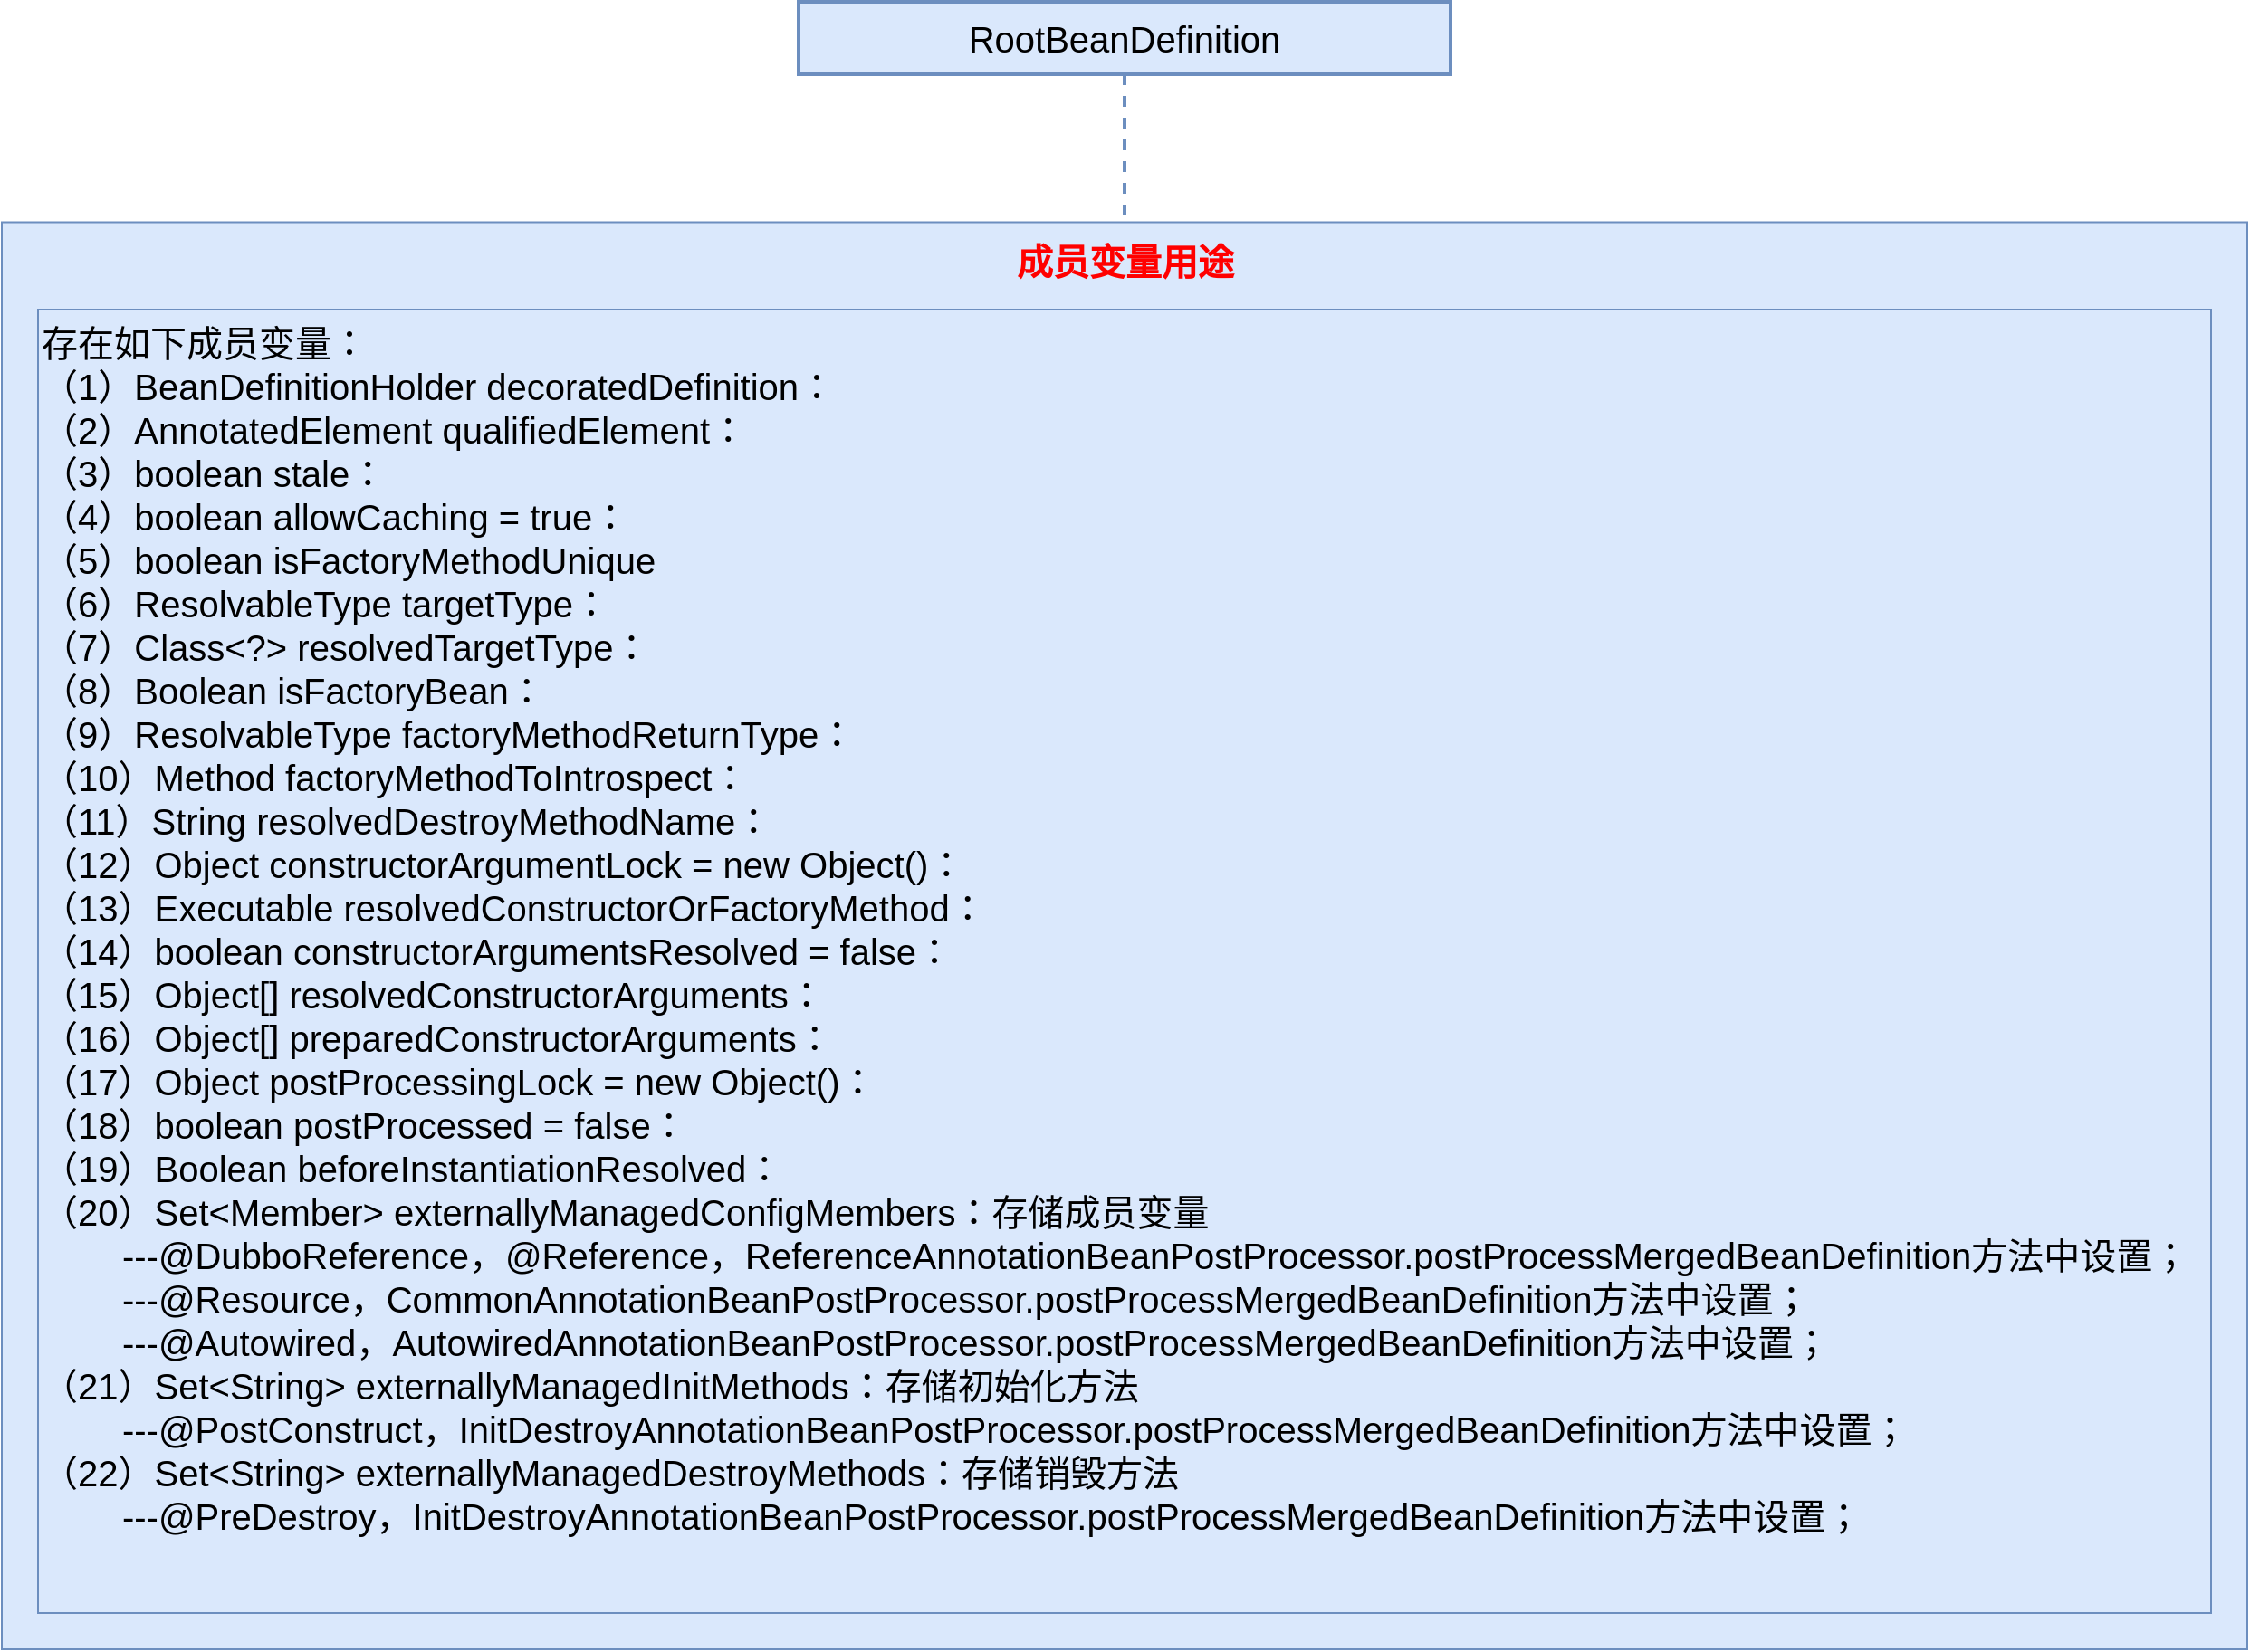 <mxfile version="26.0.4">
  <diagram name="第 1 页" id="A2wYnKDMZFF023bxGnZ8">
    <mxGraphModel dx="607" dy="844" grid="1" gridSize="10" guides="1" tooltips="1" connect="1" arrows="1" fold="1" page="1" pageScale="1" pageWidth="827" pageHeight="1169" math="0" shadow="0">
      <root>
        <mxCell id="0" />
        <mxCell id="1" parent="0" />
        <mxCell id="tHCy42ypWK_uThyhraDl-21" value="RootBeanDefinition" style="shape=umlLifeline;perimeter=lifelinePerimeter;whiteSpace=wrap;html=1;container=1;dropTarget=0;collapsible=0;recursiveResize=0;outlineConnect=0;portConstraint=eastwest;newEdgeStyle={&quot;curved&quot;:0,&quot;rounded&quot;:0};fontSize=20;fillColor=#dae8fc;strokeColor=#6c8ebf;strokeWidth=2;" parent="1" vertex="1">
          <mxGeometry x="1500" y="120" width="360" height="650" as="geometry" />
        </mxCell>
        <mxCell id="tHCy42ypWK_uThyhraDl-22" value="" style="html=1;whiteSpace=wrap;fontSize=20;fillColor=#dae8fc;strokeColor=#6c8ebf;" parent="1" vertex="1">
          <mxGeometry x="1060" y="241.75" width="1240" height="788.25" as="geometry" />
        </mxCell>
        <mxCell id="tHCy42ypWK_uThyhraDl-36" value="&lt;span style=&quot;&quot;&gt;存在如下成员变量：&lt;/span&gt;&lt;div&gt;&lt;span style=&quot;&quot;&gt;&lt;div&gt;（1）BeanDefinitionHolder decoratedDefinition：&lt;/div&gt;&lt;div&gt;（2）AnnotatedElement qualifiedElement：&lt;/div&gt;&lt;div&gt;（3）boolean stale：&lt;/div&gt;&lt;div&gt;（4）boolean allowCaching = true：&lt;/div&gt;&lt;div&gt;&lt;span style=&quot;background-color: transparent;&quot;&gt;（5）&lt;/span&gt;&lt;span style=&quot;background-color: transparent;&quot;&gt;boolean isFactoryMethodUnique&lt;/span&gt;&lt;br&gt;&lt;/div&gt;&lt;div&gt;（6）&lt;span style=&quot;background-color: transparent;&quot;&gt;ResolvableType targetType&lt;font&gt;：&lt;/font&gt;&lt;/span&gt;&lt;/div&gt;&lt;/span&gt;&lt;span style=&quot;&quot;&gt;&lt;div&gt;（7）Class&amp;lt;?&amp;gt; resolvedTargetType：&lt;/div&gt;&lt;div&gt;（8）Boolean isFactoryBean：&lt;/div&gt;&lt;div&gt;（9）ResolvableType factoryMethodReturnType：&lt;/div&gt;&lt;div&gt;（10）Method factoryMethodToIntrospect：&lt;/div&gt;&lt;div&gt;（11）String resolvedDestroyMethodName：&lt;/div&gt;&lt;div&gt;（12）Object constructorArgumentLock = new Object()：&lt;/div&gt;&lt;div&gt;（13）Executable resolvedConstructorOrFactoryMethod：&lt;/div&gt;&lt;div&gt;（14）boolean constructorArgumentsResolved = false：&lt;/div&gt;&lt;div&gt;（15）Object[] resolvedConstructorArguments：&lt;/div&gt;&lt;div&gt;（16）Object[] preparedConstructorArguments：&lt;/div&gt;&lt;div&gt;（17）Object postProcessingLock = new Object()：&lt;/div&gt;&lt;div&gt;（18）&lt;span style=&quot;background-color: transparent; color: light-dark(rgb(0, 0, 0), rgb(255, 255, 255));&quot;&gt;boolean postProcessed = false：&lt;/span&gt;&lt;/div&gt;&lt;div&gt;&lt;span style=&quot;background-color: transparent; color: light-dark(rgb(0, 0, 0), rgb(255, 255, 255));&quot;&gt;（19）&lt;/span&gt;&lt;span style=&quot;background-color: transparent;&quot;&gt;Boolean beforeInstantiationResolved：&lt;/span&gt;&lt;/div&gt;&lt;div&gt;&lt;span style=&quot;background-color: transparent;&quot;&gt;（20）&lt;/span&gt;&lt;span style=&quot;background-color: transparent;&quot;&gt;Set&amp;lt;Member&amp;gt; externallyManagedConfigMembers：存储成员变量&lt;/span&gt;&lt;/div&gt;&lt;div&gt;&lt;span style=&quot;background-color: transparent;&quot;&gt;&lt;span style=&quot;white-space: pre;&quot;&gt;&#x9;&lt;/span&gt;---&lt;/span&gt;&lt;span style=&quot;background-color: transparent;&quot;&gt;@DubboReference，@Reference&lt;/span&gt;&lt;span style=&quot;background-color: transparent; color: light-dark(rgb(0, 0, 0), rgb(255, 255, 255));&quot;&gt;，&lt;/span&gt;&lt;span style=&quot;background-color: transparent; color: light-dark(rgb(0, 0, 0), rgb(255, 255, 255));&quot;&gt;ReferenceAnnotationBeanPostProcessor.postProcessMergedBeanDefinition方法中设置；&lt;/span&gt;&lt;/div&gt;&lt;div&gt;&lt;span style=&quot;background-color: transparent;&quot;&gt;&lt;span style=&quot;white-space: pre;&quot;&gt;&#x9;&lt;/span&gt;---&lt;/span&gt;&lt;span style=&quot;background-color: transparent;&quot;&gt;@Resource，&lt;/span&gt;&lt;span style=&quot;background-color: transparent; color: light-dark(rgb(0, 0, 0), rgb(255, 255, 255));&quot;&gt;CommonAnnotationBeanPostProcessor.postProcessMergedBeanDefinition方法中设置；&lt;/span&gt;&lt;/div&gt;&lt;div&gt;&lt;span style=&quot;background-color: transparent; color: light-dark(rgb(0, 0, 0), rgb(255, 255, 255));&quot;&gt;&lt;span style=&quot;white-space: pre;&quot;&gt;&#x9;&lt;/span&gt;---&lt;/span&gt;&lt;span style=&quot;background-color: transparent;&quot;&gt;@Autowired，&lt;/span&gt;&lt;span style=&quot;background-color: transparent;&quot;&gt;AutowiredAnnotationBeanPostProcessor.postProcessMergedBeanDefinition方法中设置；&lt;/span&gt;&lt;span style=&quot;background-color: transparent; color: light-dark(rgb(0, 0, 0), rgb(255, 255, 255));&quot;&gt;&lt;br&gt;&lt;/span&gt;&lt;/div&gt;&lt;div&gt;&lt;span style=&quot;background-color: transparent;&quot;&gt;（21）&lt;/span&gt;&lt;span style=&quot;background-color: transparent;&quot;&gt;Set&amp;lt;String&amp;gt; externallyManagedInitMethods：存储初始化方法&lt;/span&gt;&lt;/div&gt;&lt;div&gt;&lt;span style=&quot;background-color: transparent;&quot;&gt;&lt;span style=&quot;white-space: pre;&quot;&gt;&#x9;&lt;/span&gt;---&lt;/span&gt;&lt;span style=&quot;background-color: transparent;&quot;&gt;@PostConstruct，&lt;/span&gt;&lt;span style=&quot;background-color: transparent; color: light-dark(rgb(0, 0, 0), rgb(255, 255, 255));&quot;&gt;InitDestroyAnnotationBeanPostProcessor.postProcessMergedBeanDefinition方法中设置；&lt;/span&gt;&lt;/div&gt;&lt;/span&gt;&lt;span style=&quot;&quot;&gt;&lt;div&gt;&lt;span style=&quot;background-color: transparent;&quot;&gt;（22）&lt;/span&gt;&lt;span style=&quot;background-color: transparent;&quot;&gt;Set&amp;lt;String&amp;gt; externallyManagedDestroyMethods：存储销毁方法&lt;/span&gt;&lt;/div&gt;&lt;div&gt;&lt;div&gt;&lt;span style=&quot;background-color: transparent;&quot;&gt;&lt;span style=&quot;white-space: pre;&quot;&gt;&#x9;&lt;/span&gt;---&lt;/span&gt;&lt;span style=&quot;background-color: transparent;&quot;&gt;@PreDestroy，&lt;/span&gt;&lt;span style=&quot;background-color: transparent; color: light-dark(rgb(0, 0, 0), rgb(255, 255, 255));&quot;&gt;InitDestroyAnnotationBeanPostProcessor.postProcessMergedBeanDefinition方法中设置；&lt;/span&gt;&lt;/div&gt;&lt;/div&gt;&lt;/span&gt;&lt;/div&gt;" style="html=1;whiteSpace=wrap;fontSize=20;fillColor=#dae8fc;strokeColor=#6c8ebf;align=left;verticalAlign=top;" parent="1" vertex="1">
          <mxGeometry x="1080" y="290" width="1200" height="720" as="geometry" />
        </mxCell>
        <mxCell id="tHCy42ypWK_uThyhraDl-43" value="&lt;span style=&quot;font-size: 20px;&quot;&gt;成员变量用途&lt;/span&gt;" style="text;html=1;align=center;verticalAlign=middle;whiteSpace=wrap;rounded=0;fontColor=#FF0000;fontStyle=1" parent="1" vertex="1">
          <mxGeometry x="1377.5" y="250" width="605" height="26" as="geometry" />
        </mxCell>
      </root>
    </mxGraphModel>
  </diagram>
</mxfile>
